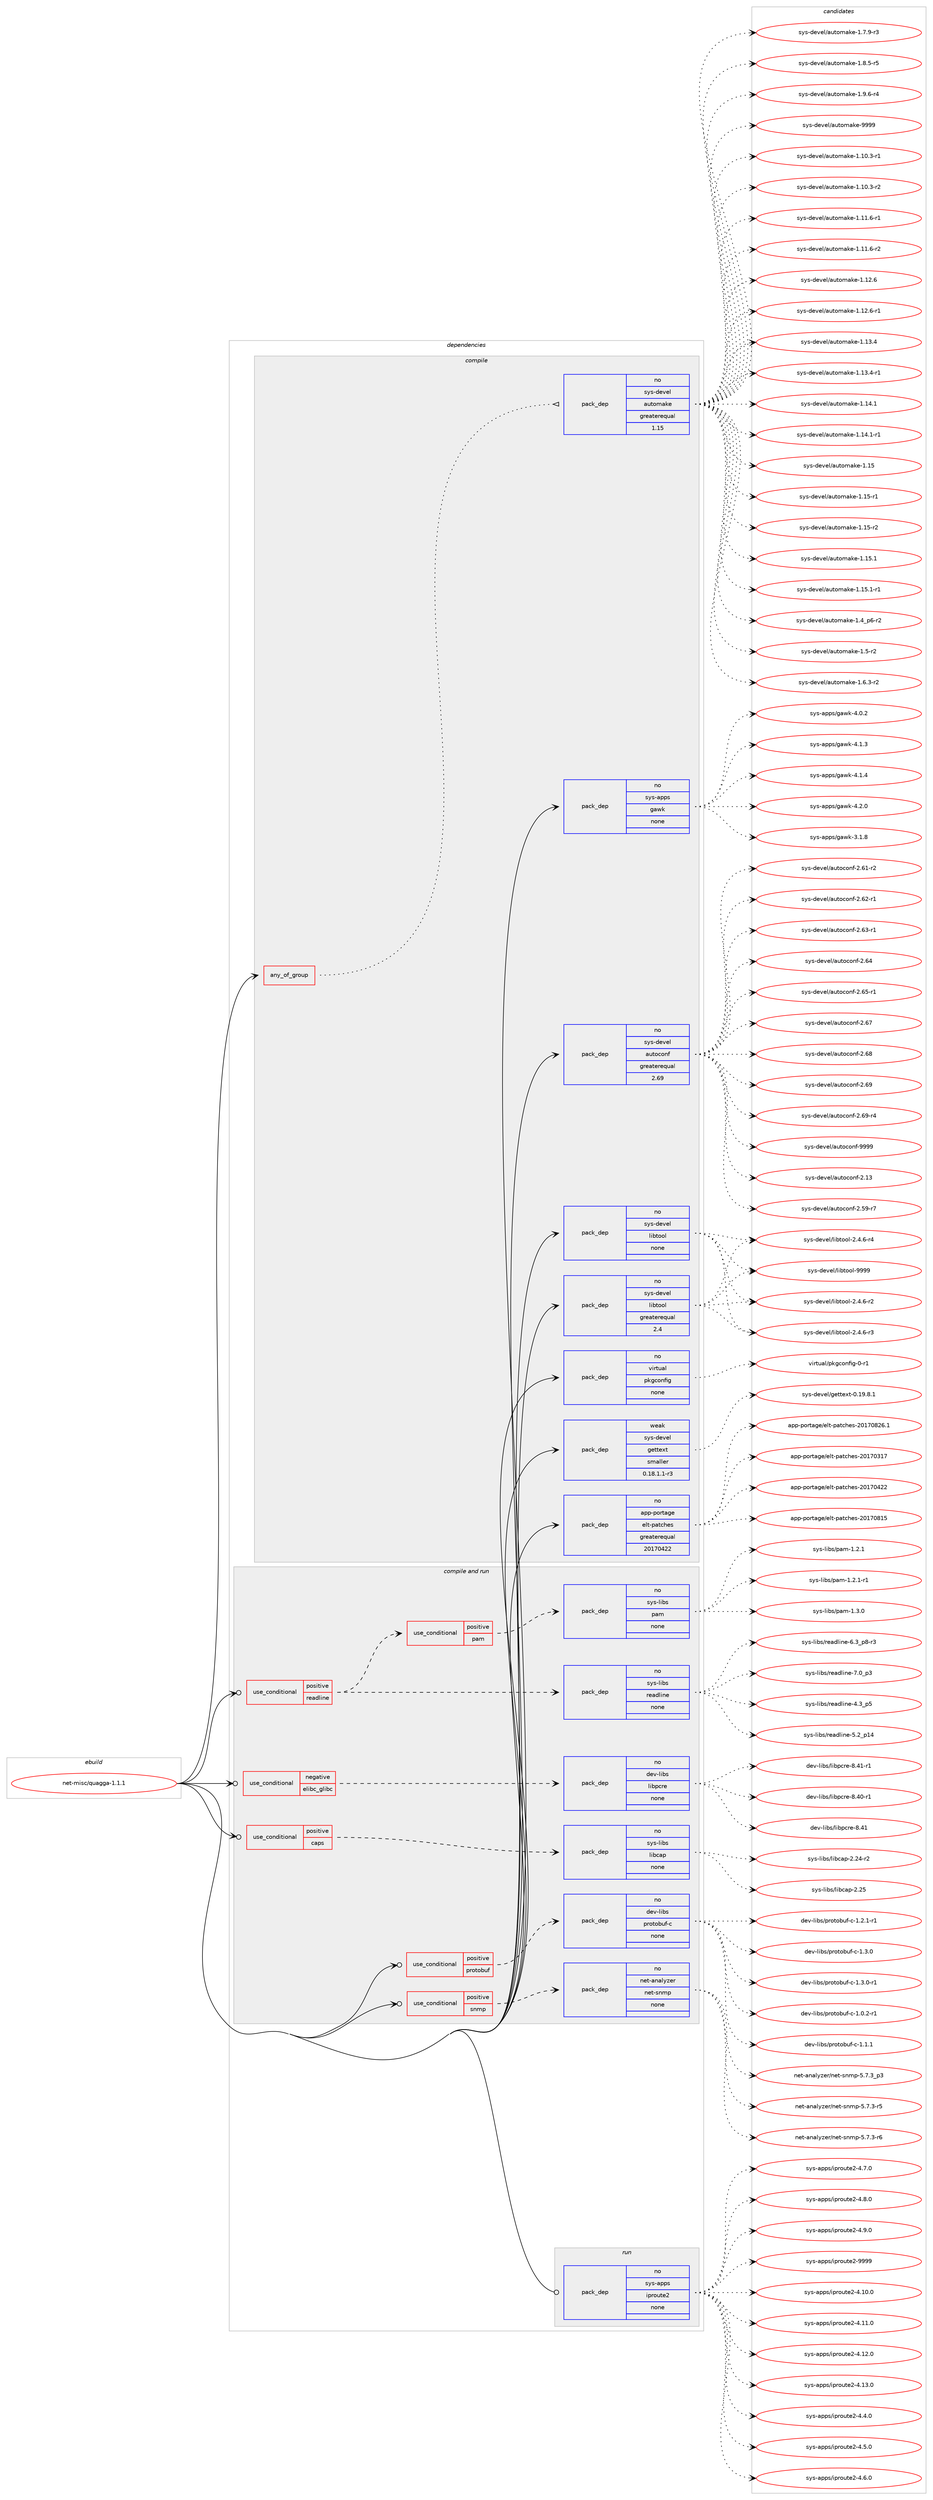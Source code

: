 digraph prolog {

# *************
# Graph options
# *************

newrank=true;
concentrate=true;
compound=true;
graph [rankdir=LR,fontname=Helvetica,fontsize=10,ranksep=1.5];#, ranksep=2.5, nodesep=0.2];
edge  [arrowhead=vee];
node  [fontname=Helvetica,fontsize=10];

# **********
# The ebuild
# **********

subgraph cluster_leftcol {
color=gray;
rank=same;
label=<<i>ebuild</i>>;
id [label="net-misc/quagga-1.1.1", color=red, width=4, href="../net-misc/quagga-1.1.1.svg"];
}

# ****************
# The dependencies
# ****************

subgraph cluster_midcol {
color=gray;
label=<<i>dependencies</i>>;
subgraph cluster_compile {
fillcolor="#eeeeee";
style=filled;
label=<<i>compile</i>>;
subgraph any7119 {
dependency429509 [label=<<TABLE BORDER="0" CELLBORDER="1" CELLSPACING="0" CELLPADDING="4"><TR><TD CELLPADDING="10">any_of_group</TD></TR></TABLE>>, shape=none, color=red];subgraph pack315873 {
dependency429510 [label=<<TABLE BORDER="0" CELLBORDER="1" CELLSPACING="0" CELLPADDING="4" WIDTH="220"><TR><TD ROWSPAN="6" CELLPADDING="30">pack_dep</TD></TR><TR><TD WIDTH="110">no</TD></TR><TR><TD>sys-devel</TD></TR><TR><TD>automake</TD></TR><TR><TD>greaterequal</TD></TR><TR><TD>1.15</TD></TR></TABLE>>, shape=none, color=blue];
}
dependency429509:e -> dependency429510:w [weight=20,style="dotted",arrowhead="oinv"];
}
id:e -> dependency429509:w [weight=20,style="solid",arrowhead="vee"];
subgraph pack315874 {
dependency429511 [label=<<TABLE BORDER="0" CELLBORDER="1" CELLSPACING="0" CELLPADDING="4" WIDTH="220"><TR><TD ROWSPAN="6" CELLPADDING="30">pack_dep</TD></TR><TR><TD WIDTH="110">no</TD></TR><TR><TD>app-portage</TD></TR><TR><TD>elt-patches</TD></TR><TR><TD>greaterequal</TD></TR><TR><TD>20170422</TD></TR></TABLE>>, shape=none, color=blue];
}
id:e -> dependency429511:w [weight=20,style="solid",arrowhead="vee"];
subgraph pack315875 {
dependency429512 [label=<<TABLE BORDER="0" CELLBORDER="1" CELLSPACING="0" CELLPADDING="4" WIDTH="220"><TR><TD ROWSPAN="6" CELLPADDING="30">pack_dep</TD></TR><TR><TD WIDTH="110">no</TD></TR><TR><TD>sys-apps</TD></TR><TR><TD>gawk</TD></TR><TR><TD>none</TD></TR><TR><TD></TD></TR></TABLE>>, shape=none, color=blue];
}
id:e -> dependency429512:w [weight=20,style="solid",arrowhead="vee"];
subgraph pack315876 {
dependency429513 [label=<<TABLE BORDER="0" CELLBORDER="1" CELLSPACING="0" CELLPADDING="4" WIDTH="220"><TR><TD ROWSPAN="6" CELLPADDING="30">pack_dep</TD></TR><TR><TD WIDTH="110">no</TD></TR><TR><TD>sys-devel</TD></TR><TR><TD>autoconf</TD></TR><TR><TD>greaterequal</TD></TR><TR><TD>2.69</TD></TR></TABLE>>, shape=none, color=blue];
}
id:e -> dependency429513:w [weight=20,style="solid",arrowhead="vee"];
subgraph pack315877 {
dependency429514 [label=<<TABLE BORDER="0" CELLBORDER="1" CELLSPACING="0" CELLPADDING="4" WIDTH="220"><TR><TD ROWSPAN="6" CELLPADDING="30">pack_dep</TD></TR><TR><TD WIDTH="110">no</TD></TR><TR><TD>sys-devel</TD></TR><TR><TD>libtool</TD></TR><TR><TD>greaterequal</TD></TR><TR><TD>2.4</TD></TR></TABLE>>, shape=none, color=blue];
}
id:e -> dependency429514:w [weight=20,style="solid",arrowhead="vee"];
subgraph pack315878 {
dependency429515 [label=<<TABLE BORDER="0" CELLBORDER="1" CELLSPACING="0" CELLPADDING="4" WIDTH="220"><TR><TD ROWSPAN="6" CELLPADDING="30">pack_dep</TD></TR><TR><TD WIDTH="110">no</TD></TR><TR><TD>sys-devel</TD></TR><TR><TD>libtool</TD></TR><TR><TD>none</TD></TR><TR><TD></TD></TR></TABLE>>, shape=none, color=blue];
}
id:e -> dependency429515:w [weight=20,style="solid",arrowhead="vee"];
subgraph pack315879 {
dependency429516 [label=<<TABLE BORDER="0" CELLBORDER="1" CELLSPACING="0" CELLPADDING="4" WIDTH="220"><TR><TD ROWSPAN="6" CELLPADDING="30">pack_dep</TD></TR><TR><TD WIDTH="110">no</TD></TR><TR><TD>virtual</TD></TR><TR><TD>pkgconfig</TD></TR><TR><TD>none</TD></TR><TR><TD></TD></TR></TABLE>>, shape=none, color=blue];
}
id:e -> dependency429516:w [weight=20,style="solid",arrowhead="vee"];
subgraph pack315880 {
dependency429517 [label=<<TABLE BORDER="0" CELLBORDER="1" CELLSPACING="0" CELLPADDING="4" WIDTH="220"><TR><TD ROWSPAN="6" CELLPADDING="30">pack_dep</TD></TR><TR><TD WIDTH="110">weak</TD></TR><TR><TD>sys-devel</TD></TR><TR><TD>gettext</TD></TR><TR><TD>smaller</TD></TR><TR><TD>0.18.1.1-r3</TD></TR></TABLE>>, shape=none, color=blue];
}
id:e -> dependency429517:w [weight=20,style="solid",arrowhead="vee"];
}
subgraph cluster_compileandrun {
fillcolor="#eeeeee";
style=filled;
label=<<i>compile and run</i>>;
subgraph cond106289 {
dependency429518 [label=<<TABLE BORDER="0" CELLBORDER="1" CELLSPACING="0" CELLPADDING="4"><TR><TD ROWSPAN="3" CELLPADDING="10">use_conditional</TD></TR><TR><TD>negative</TD></TR><TR><TD>elibc_glibc</TD></TR></TABLE>>, shape=none, color=red];
subgraph pack315881 {
dependency429519 [label=<<TABLE BORDER="0" CELLBORDER="1" CELLSPACING="0" CELLPADDING="4" WIDTH="220"><TR><TD ROWSPAN="6" CELLPADDING="30">pack_dep</TD></TR><TR><TD WIDTH="110">no</TD></TR><TR><TD>dev-libs</TD></TR><TR><TD>libpcre</TD></TR><TR><TD>none</TD></TR><TR><TD></TD></TR></TABLE>>, shape=none, color=blue];
}
dependency429518:e -> dependency429519:w [weight=20,style="dashed",arrowhead="vee"];
}
id:e -> dependency429518:w [weight=20,style="solid",arrowhead="odotvee"];
subgraph cond106290 {
dependency429520 [label=<<TABLE BORDER="0" CELLBORDER="1" CELLSPACING="0" CELLPADDING="4"><TR><TD ROWSPAN="3" CELLPADDING="10">use_conditional</TD></TR><TR><TD>positive</TD></TR><TR><TD>caps</TD></TR></TABLE>>, shape=none, color=red];
subgraph pack315882 {
dependency429521 [label=<<TABLE BORDER="0" CELLBORDER="1" CELLSPACING="0" CELLPADDING="4" WIDTH="220"><TR><TD ROWSPAN="6" CELLPADDING="30">pack_dep</TD></TR><TR><TD WIDTH="110">no</TD></TR><TR><TD>sys-libs</TD></TR><TR><TD>libcap</TD></TR><TR><TD>none</TD></TR><TR><TD></TD></TR></TABLE>>, shape=none, color=blue];
}
dependency429520:e -> dependency429521:w [weight=20,style="dashed",arrowhead="vee"];
}
id:e -> dependency429520:w [weight=20,style="solid",arrowhead="odotvee"];
subgraph cond106291 {
dependency429522 [label=<<TABLE BORDER="0" CELLBORDER="1" CELLSPACING="0" CELLPADDING="4"><TR><TD ROWSPAN="3" CELLPADDING="10">use_conditional</TD></TR><TR><TD>positive</TD></TR><TR><TD>protobuf</TD></TR></TABLE>>, shape=none, color=red];
subgraph pack315883 {
dependency429523 [label=<<TABLE BORDER="0" CELLBORDER="1" CELLSPACING="0" CELLPADDING="4" WIDTH="220"><TR><TD ROWSPAN="6" CELLPADDING="30">pack_dep</TD></TR><TR><TD WIDTH="110">no</TD></TR><TR><TD>dev-libs</TD></TR><TR><TD>protobuf-c</TD></TR><TR><TD>none</TD></TR><TR><TD></TD></TR></TABLE>>, shape=none, color=blue];
}
dependency429522:e -> dependency429523:w [weight=20,style="dashed",arrowhead="vee"];
}
id:e -> dependency429522:w [weight=20,style="solid",arrowhead="odotvee"];
subgraph cond106292 {
dependency429524 [label=<<TABLE BORDER="0" CELLBORDER="1" CELLSPACING="0" CELLPADDING="4"><TR><TD ROWSPAN="3" CELLPADDING="10">use_conditional</TD></TR><TR><TD>positive</TD></TR><TR><TD>readline</TD></TR></TABLE>>, shape=none, color=red];
subgraph pack315884 {
dependency429525 [label=<<TABLE BORDER="0" CELLBORDER="1" CELLSPACING="0" CELLPADDING="4" WIDTH="220"><TR><TD ROWSPAN="6" CELLPADDING="30">pack_dep</TD></TR><TR><TD WIDTH="110">no</TD></TR><TR><TD>sys-libs</TD></TR><TR><TD>readline</TD></TR><TR><TD>none</TD></TR><TR><TD></TD></TR></TABLE>>, shape=none, color=blue];
}
dependency429524:e -> dependency429525:w [weight=20,style="dashed",arrowhead="vee"];
subgraph cond106293 {
dependency429526 [label=<<TABLE BORDER="0" CELLBORDER="1" CELLSPACING="0" CELLPADDING="4"><TR><TD ROWSPAN="3" CELLPADDING="10">use_conditional</TD></TR><TR><TD>positive</TD></TR><TR><TD>pam</TD></TR></TABLE>>, shape=none, color=red];
subgraph pack315885 {
dependency429527 [label=<<TABLE BORDER="0" CELLBORDER="1" CELLSPACING="0" CELLPADDING="4" WIDTH="220"><TR><TD ROWSPAN="6" CELLPADDING="30">pack_dep</TD></TR><TR><TD WIDTH="110">no</TD></TR><TR><TD>sys-libs</TD></TR><TR><TD>pam</TD></TR><TR><TD>none</TD></TR><TR><TD></TD></TR></TABLE>>, shape=none, color=blue];
}
dependency429526:e -> dependency429527:w [weight=20,style="dashed",arrowhead="vee"];
}
dependency429524:e -> dependency429526:w [weight=20,style="dashed",arrowhead="vee"];
}
id:e -> dependency429524:w [weight=20,style="solid",arrowhead="odotvee"];
subgraph cond106294 {
dependency429528 [label=<<TABLE BORDER="0" CELLBORDER="1" CELLSPACING="0" CELLPADDING="4"><TR><TD ROWSPAN="3" CELLPADDING="10">use_conditional</TD></TR><TR><TD>positive</TD></TR><TR><TD>snmp</TD></TR></TABLE>>, shape=none, color=red];
subgraph pack315886 {
dependency429529 [label=<<TABLE BORDER="0" CELLBORDER="1" CELLSPACING="0" CELLPADDING="4" WIDTH="220"><TR><TD ROWSPAN="6" CELLPADDING="30">pack_dep</TD></TR><TR><TD WIDTH="110">no</TD></TR><TR><TD>net-analyzer</TD></TR><TR><TD>net-snmp</TD></TR><TR><TD>none</TD></TR><TR><TD></TD></TR></TABLE>>, shape=none, color=blue];
}
dependency429528:e -> dependency429529:w [weight=20,style="dashed",arrowhead="vee"];
}
id:e -> dependency429528:w [weight=20,style="solid",arrowhead="odotvee"];
}
subgraph cluster_run {
fillcolor="#eeeeee";
style=filled;
label=<<i>run</i>>;
subgraph pack315887 {
dependency429530 [label=<<TABLE BORDER="0" CELLBORDER="1" CELLSPACING="0" CELLPADDING="4" WIDTH="220"><TR><TD ROWSPAN="6" CELLPADDING="30">pack_dep</TD></TR><TR><TD WIDTH="110">no</TD></TR><TR><TD>sys-apps</TD></TR><TR><TD>iproute2</TD></TR><TR><TD>none</TD></TR><TR><TD></TD></TR></TABLE>>, shape=none, color=blue];
}
id:e -> dependency429530:w [weight=20,style="solid",arrowhead="odot"];
}
}

# **************
# The candidates
# **************

subgraph cluster_choices {
rank=same;
color=gray;
label=<<i>candidates</i>>;

subgraph choice315873 {
color=black;
nodesep=1;
choice11512111545100101118101108479711711611110997107101454946494846514511449 [label="sys-devel/automake-1.10.3-r1", color=red, width=4,href="../sys-devel/automake-1.10.3-r1.svg"];
choice11512111545100101118101108479711711611110997107101454946494846514511450 [label="sys-devel/automake-1.10.3-r2", color=red, width=4,href="../sys-devel/automake-1.10.3-r2.svg"];
choice11512111545100101118101108479711711611110997107101454946494946544511449 [label="sys-devel/automake-1.11.6-r1", color=red, width=4,href="../sys-devel/automake-1.11.6-r1.svg"];
choice11512111545100101118101108479711711611110997107101454946494946544511450 [label="sys-devel/automake-1.11.6-r2", color=red, width=4,href="../sys-devel/automake-1.11.6-r2.svg"];
choice1151211154510010111810110847971171161111099710710145494649504654 [label="sys-devel/automake-1.12.6", color=red, width=4,href="../sys-devel/automake-1.12.6.svg"];
choice11512111545100101118101108479711711611110997107101454946495046544511449 [label="sys-devel/automake-1.12.6-r1", color=red, width=4,href="../sys-devel/automake-1.12.6-r1.svg"];
choice1151211154510010111810110847971171161111099710710145494649514652 [label="sys-devel/automake-1.13.4", color=red, width=4,href="../sys-devel/automake-1.13.4.svg"];
choice11512111545100101118101108479711711611110997107101454946495146524511449 [label="sys-devel/automake-1.13.4-r1", color=red, width=4,href="../sys-devel/automake-1.13.4-r1.svg"];
choice1151211154510010111810110847971171161111099710710145494649524649 [label="sys-devel/automake-1.14.1", color=red, width=4,href="../sys-devel/automake-1.14.1.svg"];
choice11512111545100101118101108479711711611110997107101454946495246494511449 [label="sys-devel/automake-1.14.1-r1", color=red, width=4,href="../sys-devel/automake-1.14.1-r1.svg"];
choice115121115451001011181011084797117116111109971071014549464953 [label="sys-devel/automake-1.15", color=red, width=4,href="../sys-devel/automake-1.15.svg"];
choice1151211154510010111810110847971171161111099710710145494649534511449 [label="sys-devel/automake-1.15-r1", color=red, width=4,href="../sys-devel/automake-1.15-r1.svg"];
choice1151211154510010111810110847971171161111099710710145494649534511450 [label="sys-devel/automake-1.15-r2", color=red, width=4,href="../sys-devel/automake-1.15-r2.svg"];
choice1151211154510010111810110847971171161111099710710145494649534649 [label="sys-devel/automake-1.15.1", color=red, width=4,href="../sys-devel/automake-1.15.1.svg"];
choice11512111545100101118101108479711711611110997107101454946495346494511449 [label="sys-devel/automake-1.15.1-r1", color=red, width=4,href="../sys-devel/automake-1.15.1-r1.svg"];
choice115121115451001011181011084797117116111109971071014549465295112544511450 [label="sys-devel/automake-1.4_p6-r2", color=red, width=4,href="../sys-devel/automake-1.4_p6-r2.svg"];
choice11512111545100101118101108479711711611110997107101454946534511450 [label="sys-devel/automake-1.5-r2", color=red, width=4,href="../sys-devel/automake-1.5-r2.svg"];
choice115121115451001011181011084797117116111109971071014549465446514511450 [label="sys-devel/automake-1.6.3-r2", color=red, width=4,href="../sys-devel/automake-1.6.3-r2.svg"];
choice115121115451001011181011084797117116111109971071014549465546574511451 [label="sys-devel/automake-1.7.9-r3", color=red, width=4,href="../sys-devel/automake-1.7.9-r3.svg"];
choice115121115451001011181011084797117116111109971071014549465646534511453 [label="sys-devel/automake-1.8.5-r5", color=red, width=4,href="../sys-devel/automake-1.8.5-r5.svg"];
choice115121115451001011181011084797117116111109971071014549465746544511452 [label="sys-devel/automake-1.9.6-r4", color=red, width=4,href="../sys-devel/automake-1.9.6-r4.svg"];
choice115121115451001011181011084797117116111109971071014557575757 [label="sys-devel/automake-9999", color=red, width=4,href="../sys-devel/automake-9999.svg"];
dependency429510:e -> choice11512111545100101118101108479711711611110997107101454946494846514511449:w [style=dotted,weight="100"];
dependency429510:e -> choice11512111545100101118101108479711711611110997107101454946494846514511450:w [style=dotted,weight="100"];
dependency429510:e -> choice11512111545100101118101108479711711611110997107101454946494946544511449:w [style=dotted,weight="100"];
dependency429510:e -> choice11512111545100101118101108479711711611110997107101454946494946544511450:w [style=dotted,weight="100"];
dependency429510:e -> choice1151211154510010111810110847971171161111099710710145494649504654:w [style=dotted,weight="100"];
dependency429510:e -> choice11512111545100101118101108479711711611110997107101454946495046544511449:w [style=dotted,weight="100"];
dependency429510:e -> choice1151211154510010111810110847971171161111099710710145494649514652:w [style=dotted,weight="100"];
dependency429510:e -> choice11512111545100101118101108479711711611110997107101454946495146524511449:w [style=dotted,weight="100"];
dependency429510:e -> choice1151211154510010111810110847971171161111099710710145494649524649:w [style=dotted,weight="100"];
dependency429510:e -> choice11512111545100101118101108479711711611110997107101454946495246494511449:w [style=dotted,weight="100"];
dependency429510:e -> choice115121115451001011181011084797117116111109971071014549464953:w [style=dotted,weight="100"];
dependency429510:e -> choice1151211154510010111810110847971171161111099710710145494649534511449:w [style=dotted,weight="100"];
dependency429510:e -> choice1151211154510010111810110847971171161111099710710145494649534511450:w [style=dotted,weight="100"];
dependency429510:e -> choice1151211154510010111810110847971171161111099710710145494649534649:w [style=dotted,weight="100"];
dependency429510:e -> choice11512111545100101118101108479711711611110997107101454946495346494511449:w [style=dotted,weight="100"];
dependency429510:e -> choice115121115451001011181011084797117116111109971071014549465295112544511450:w [style=dotted,weight="100"];
dependency429510:e -> choice11512111545100101118101108479711711611110997107101454946534511450:w [style=dotted,weight="100"];
dependency429510:e -> choice115121115451001011181011084797117116111109971071014549465446514511450:w [style=dotted,weight="100"];
dependency429510:e -> choice115121115451001011181011084797117116111109971071014549465546574511451:w [style=dotted,weight="100"];
dependency429510:e -> choice115121115451001011181011084797117116111109971071014549465646534511453:w [style=dotted,weight="100"];
dependency429510:e -> choice115121115451001011181011084797117116111109971071014549465746544511452:w [style=dotted,weight="100"];
dependency429510:e -> choice115121115451001011181011084797117116111109971071014557575757:w [style=dotted,weight="100"];
}
subgraph choice315874 {
color=black;
nodesep=1;
choice97112112451121111141169710310147101108116451129711699104101115455048495548514955 [label="app-portage/elt-patches-20170317", color=red, width=4,href="../app-portage/elt-patches-20170317.svg"];
choice97112112451121111141169710310147101108116451129711699104101115455048495548525050 [label="app-portage/elt-patches-20170422", color=red, width=4,href="../app-portage/elt-patches-20170422.svg"];
choice97112112451121111141169710310147101108116451129711699104101115455048495548564953 [label="app-portage/elt-patches-20170815", color=red, width=4,href="../app-portage/elt-patches-20170815.svg"];
choice971121124511211111411697103101471011081164511297116991041011154550484955485650544649 [label="app-portage/elt-patches-20170826.1", color=red, width=4,href="../app-portage/elt-patches-20170826.1.svg"];
dependency429511:e -> choice97112112451121111141169710310147101108116451129711699104101115455048495548514955:w [style=dotted,weight="100"];
dependency429511:e -> choice97112112451121111141169710310147101108116451129711699104101115455048495548525050:w [style=dotted,weight="100"];
dependency429511:e -> choice97112112451121111141169710310147101108116451129711699104101115455048495548564953:w [style=dotted,weight="100"];
dependency429511:e -> choice971121124511211111411697103101471011081164511297116991041011154550484955485650544649:w [style=dotted,weight="100"];
}
subgraph choice315875 {
color=black;
nodesep=1;
choice11512111545971121121154710397119107455146494656 [label="sys-apps/gawk-3.1.8", color=red, width=4,href="../sys-apps/gawk-3.1.8.svg"];
choice11512111545971121121154710397119107455246484650 [label="sys-apps/gawk-4.0.2", color=red, width=4,href="../sys-apps/gawk-4.0.2.svg"];
choice11512111545971121121154710397119107455246494651 [label="sys-apps/gawk-4.1.3", color=red, width=4,href="../sys-apps/gawk-4.1.3.svg"];
choice11512111545971121121154710397119107455246494652 [label="sys-apps/gawk-4.1.4", color=red, width=4,href="../sys-apps/gawk-4.1.4.svg"];
choice11512111545971121121154710397119107455246504648 [label="sys-apps/gawk-4.2.0", color=red, width=4,href="../sys-apps/gawk-4.2.0.svg"];
dependency429512:e -> choice11512111545971121121154710397119107455146494656:w [style=dotted,weight="100"];
dependency429512:e -> choice11512111545971121121154710397119107455246484650:w [style=dotted,weight="100"];
dependency429512:e -> choice11512111545971121121154710397119107455246494651:w [style=dotted,weight="100"];
dependency429512:e -> choice11512111545971121121154710397119107455246494652:w [style=dotted,weight="100"];
dependency429512:e -> choice11512111545971121121154710397119107455246504648:w [style=dotted,weight="100"];
}
subgraph choice315876 {
color=black;
nodesep=1;
choice115121115451001011181011084797117116111991111101024550464951 [label="sys-devel/autoconf-2.13", color=red, width=4,href="../sys-devel/autoconf-2.13.svg"];
choice1151211154510010111810110847971171161119911111010245504653574511455 [label="sys-devel/autoconf-2.59-r7", color=red, width=4,href="../sys-devel/autoconf-2.59-r7.svg"];
choice1151211154510010111810110847971171161119911111010245504654494511450 [label="sys-devel/autoconf-2.61-r2", color=red, width=4,href="../sys-devel/autoconf-2.61-r2.svg"];
choice1151211154510010111810110847971171161119911111010245504654504511449 [label="sys-devel/autoconf-2.62-r1", color=red, width=4,href="../sys-devel/autoconf-2.62-r1.svg"];
choice1151211154510010111810110847971171161119911111010245504654514511449 [label="sys-devel/autoconf-2.63-r1", color=red, width=4,href="../sys-devel/autoconf-2.63-r1.svg"];
choice115121115451001011181011084797117116111991111101024550465452 [label="sys-devel/autoconf-2.64", color=red, width=4,href="../sys-devel/autoconf-2.64.svg"];
choice1151211154510010111810110847971171161119911111010245504654534511449 [label="sys-devel/autoconf-2.65-r1", color=red, width=4,href="../sys-devel/autoconf-2.65-r1.svg"];
choice115121115451001011181011084797117116111991111101024550465455 [label="sys-devel/autoconf-2.67", color=red, width=4,href="../sys-devel/autoconf-2.67.svg"];
choice115121115451001011181011084797117116111991111101024550465456 [label="sys-devel/autoconf-2.68", color=red, width=4,href="../sys-devel/autoconf-2.68.svg"];
choice115121115451001011181011084797117116111991111101024550465457 [label="sys-devel/autoconf-2.69", color=red, width=4,href="../sys-devel/autoconf-2.69.svg"];
choice1151211154510010111810110847971171161119911111010245504654574511452 [label="sys-devel/autoconf-2.69-r4", color=red, width=4,href="../sys-devel/autoconf-2.69-r4.svg"];
choice115121115451001011181011084797117116111991111101024557575757 [label="sys-devel/autoconf-9999", color=red, width=4,href="../sys-devel/autoconf-9999.svg"];
dependency429513:e -> choice115121115451001011181011084797117116111991111101024550464951:w [style=dotted,weight="100"];
dependency429513:e -> choice1151211154510010111810110847971171161119911111010245504653574511455:w [style=dotted,weight="100"];
dependency429513:e -> choice1151211154510010111810110847971171161119911111010245504654494511450:w [style=dotted,weight="100"];
dependency429513:e -> choice1151211154510010111810110847971171161119911111010245504654504511449:w [style=dotted,weight="100"];
dependency429513:e -> choice1151211154510010111810110847971171161119911111010245504654514511449:w [style=dotted,weight="100"];
dependency429513:e -> choice115121115451001011181011084797117116111991111101024550465452:w [style=dotted,weight="100"];
dependency429513:e -> choice1151211154510010111810110847971171161119911111010245504654534511449:w [style=dotted,weight="100"];
dependency429513:e -> choice115121115451001011181011084797117116111991111101024550465455:w [style=dotted,weight="100"];
dependency429513:e -> choice115121115451001011181011084797117116111991111101024550465456:w [style=dotted,weight="100"];
dependency429513:e -> choice115121115451001011181011084797117116111991111101024550465457:w [style=dotted,weight="100"];
dependency429513:e -> choice1151211154510010111810110847971171161119911111010245504654574511452:w [style=dotted,weight="100"];
dependency429513:e -> choice115121115451001011181011084797117116111991111101024557575757:w [style=dotted,weight="100"];
}
subgraph choice315877 {
color=black;
nodesep=1;
choice1151211154510010111810110847108105981161111111084550465246544511450 [label="sys-devel/libtool-2.4.6-r2", color=red, width=4,href="../sys-devel/libtool-2.4.6-r2.svg"];
choice1151211154510010111810110847108105981161111111084550465246544511451 [label="sys-devel/libtool-2.4.6-r3", color=red, width=4,href="../sys-devel/libtool-2.4.6-r3.svg"];
choice1151211154510010111810110847108105981161111111084550465246544511452 [label="sys-devel/libtool-2.4.6-r4", color=red, width=4,href="../sys-devel/libtool-2.4.6-r4.svg"];
choice1151211154510010111810110847108105981161111111084557575757 [label="sys-devel/libtool-9999", color=red, width=4,href="../sys-devel/libtool-9999.svg"];
dependency429514:e -> choice1151211154510010111810110847108105981161111111084550465246544511450:w [style=dotted,weight="100"];
dependency429514:e -> choice1151211154510010111810110847108105981161111111084550465246544511451:w [style=dotted,weight="100"];
dependency429514:e -> choice1151211154510010111810110847108105981161111111084550465246544511452:w [style=dotted,weight="100"];
dependency429514:e -> choice1151211154510010111810110847108105981161111111084557575757:w [style=dotted,weight="100"];
}
subgraph choice315878 {
color=black;
nodesep=1;
choice1151211154510010111810110847108105981161111111084550465246544511450 [label="sys-devel/libtool-2.4.6-r2", color=red, width=4,href="../sys-devel/libtool-2.4.6-r2.svg"];
choice1151211154510010111810110847108105981161111111084550465246544511451 [label="sys-devel/libtool-2.4.6-r3", color=red, width=4,href="../sys-devel/libtool-2.4.6-r3.svg"];
choice1151211154510010111810110847108105981161111111084550465246544511452 [label="sys-devel/libtool-2.4.6-r4", color=red, width=4,href="../sys-devel/libtool-2.4.6-r4.svg"];
choice1151211154510010111810110847108105981161111111084557575757 [label="sys-devel/libtool-9999", color=red, width=4,href="../sys-devel/libtool-9999.svg"];
dependency429515:e -> choice1151211154510010111810110847108105981161111111084550465246544511450:w [style=dotted,weight="100"];
dependency429515:e -> choice1151211154510010111810110847108105981161111111084550465246544511451:w [style=dotted,weight="100"];
dependency429515:e -> choice1151211154510010111810110847108105981161111111084550465246544511452:w [style=dotted,weight="100"];
dependency429515:e -> choice1151211154510010111810110847108105981161111111084557575757:w [style=dotted,weight="100"];
}
subgraph choice315879 {
color=black;
nodesep=1;
choice11810511411611797108471121071039911111010210510345484511449 [label="virtual/pkgconfig-0-r1", color=red, width=4,href="../virtual/pkgconfig-0-r1.svg"];
dependency429516:e -> choice11810511411611797108471121071039911111010210510345484511449:w [style=dotted,weight="100"];
}
subgraph choice315880 {
color=black;
nodesep=1;
choice1151211154510010111810110847103101116116101120116454846495746564649 [label="sys-devel/gettext-0.19.8.1", color=red, width=4,href="../sys-devel/gettext-0.19.8.1.svg"];
dependency429517:e -> choice1151211154510010111810110847103101116116101120116454846495746564649:w [style=dotted,weight="100"];
}
subgraph choice315881 {
color=black;
nodesep=1;
choice100101118451081059811547108105981129911410145564652484511449 [label="dev-libs/libpcre-8.40-r1", color=red, width=4,href="../dev-libs/libpcre-8.40-r1.svg"];
choice10010111845108105981154710810598112991141014556465249 [label="dev-libs/libpcre-8.41", color=red, width=4,href="../dev-libs/libpcre-8.41.svg"];
choice100101118451081059811547108105981129911410145564652494511449 [label="dev-libs/libpcre-8.41-r1", color=red, width=4,href="../dev-libs/libpcre-8.41-r1.svg"];
dependency429519:e -> choice100101118451081059811547108105981129911410145564652484511449:w [style=dotted,weight="100"];
dependency429519:e -> choice10010111845108105981154710810598112991141014556465249:w [style=dotted,weight="100"];
dependency429519:e -> choice100101118451081059811547108105981129911410145564652494511449:w [style=dotted,weight="100"];
}
subgraph choice315882 {
color=black;
nodesep=1;
choice11512111545108105981154710810598999711245504650524511450 [label="sys-libs/libcap-2.24-r2", color=red, width=4,href="../sys-libs/libcap-2.24-r2.svg"];
choice1151211154510810598115471081059899971124550465053 [label="sys-libs/libcap-2.25", color=red, width=4,href="../sys-libs/libcap-2.25.svg"];
dependency429521:e -> choice11512111545108105981154710810598999711245504650524511450:w [style=dotted,weight="100"];
dependency429521:e -> choice1151211154510810598115471081059899971124550465053:w [style=dotted,weight="100"];
}
subgraph choice315883 {
color=black;
nodesep=1;
choice1001011184510810598115471121141111161119811710245994549464846504511449 [label="dev-libs/protobuf-c-1.0.2-r1", color=red, width=4,href="../dev-libs/protobuf-c-1.0.2-r1.svg"];
choice100101118451081059811547112114111116111981171024599454946494649 [label="dev-libs/protobuf-c-1.1.1", color=red, width=4,href="../dev-libs/protobuf-c-1.1.1.svg"];
choice1001011184510810598115471121141111161119811710245994549465046494511449 [label="dev-libs/protobuf-c-1.2.1-r1", color=red, width=4,href="../dev-libs/protobuf-c-1.2.1-r1.svg"];
choice100101118451081059811547112114111116111981171024599454946514648 [label="dev-libs/protobuf-c-1.3.0", color=red, width=4,href="../dev-libs/protobuf-c-1.3.0.svg"];
choice1001011184510810598115471121141111161119811710245994549465146484511449 [label="dev-libs/protobuf-c-1.3.0-r1", color=red, width=4,href="../dev-libs/protobuf-c-1.3.0-r1.svg"];
dependency429523:e -> choice1001011184510810598115471121141111161119811710245994549464846504511449:w [style=dotted,weight="100"];
dependency429523:e -> choice100101118451081059811547112114111116111981171024599454946494649:w [style=dotted,weight="100"];
dependency429523:e -> choice1001011184510810598115471121141111161119811710245994549465046494511449:w [style=dotted,weight="100"];
dependency429523:e -> choice100101118451081059811547112114111116111981171024599454946514648:w [style=dotted,weight="100"];
dependency429523:e -> choice1001011184510810598115471121141111161119811710245994549465146484511449:w [style=dotted,weight="100"];
}
subgraph choice315884 {
color=black;
nodesep=1;
choice11512111545108105981154711410197100108105110101455246519511253 [label="sys-libs/readline-4.3_p5", color=red, width=4,href="../sys-libs/readline-4.3_p5.svg"];
choice1151211154510810598115471141019710010810511010145534650951124952 [label="sys-libs/readline-5.2_p14", color=red, width=4,href="../sys-libs/readline-5.2_p14.svg"];
choice115121115451081059811547114101971001081051101014554465195112564511451 [label="sys-libs/readline-6.3_p8-r3", color=red, width=4,href="../sys-libs/readline-6.3_p8-r3.svg"];
choice11512111545108105981154711410197100108105110101455546489511251 [label="sys-libs/readline-7.0_p3", color=red, width=4,href="../sys-libs/readline-7.0_p3.svg"];
dependency429525:e -> choice11512111545108105981154711410197100108105110101455246519511253:w [style=dotted,weight="100"];
dependency429525:e -> choice1151211154510810598115471141019710010810511010145534650951124952:w [style=dotted,weight="100"];
dependency429525:e -> choice115121115451081059811547114101971001081051101014554465195112564511451:w [style=dotted,weight="100"];
dependency429525:e -> choice11512111545108105981154711410197100108105110101455546489511251:w [style=dotted,weight="100"];
}
subgraph choice315885 {
color=black;
nodesep=1;
choice11512111545108105981154711297109454946504649 [label="sys-libs/pam-1.2.1", color=red, width=4,href="../sys-libs/pam-1.2.1.svg"];
choice115121115451081059811547112971094549465046494511449 [label="sys-libs/pam-1.2.1-r1", color=red, width=4,href="../sys-libs/pam-1.2.1-r1.svg"];
choice11512111545108105981154711297109454946514648 [label="sys-libs/pam-1.3.0", color=red, width=4,href="../sys-libs/pam-1.3.0.svg"];
dependency429527:e -> choice11512111545108105981154711297109454946504649:w [style=dotted,weight="100"];
dependency429527:e -> choice115121115451081059811547112971094549465046494511449:w [style=dotted,weight="100"];
dependency429527:e -> choice11512111545108105981154711297109454946514648:w [style=dotted,weight="100"];
}
subgraph choice315886 {
color=black;
nodesep=1;
choice11010111645971109710812112210111447110101116451151101091124553465546514511453 [label="net-analyzer/net-snmp-5.7.3-r5", color=red, width=4,href="../net-analyzer/net-snmp-5.7.3-r5.svg"];
choice11010111645971109710812112210111447110101116451151101091124553465546514511454 [label="net-analyzer/net-snmp-5.7.3-r6", color=red, width=4,href="../net-analyzer/net-snmp-5.7.3-r6.svg"];
choice11010111645971109710812112210111447110101116451151101091124553465546519511251 [label="net-analyzer/net-snmp-5.7.3_p3", color=red, width=4,href="../net-analyzer/net-snmp-5.7.3_p3.svg"];
dependency429529:e -> choice11010111645971109710812112210111447110101116451151101091124553465546514511453:w [style=dotted,weight="100"];
dependency429529:e -> choice11010111645971109710812112210111447110101116451151101091124553465546514511454:w [style=dotted,weight="100"];
dependency429529:e -> choice11010111645971109710812112210111447110101116451151101091124553465546519511251:w [style=dotted,weight="100"];
}
subgraph choice315887 {
color=black;
nodesep=1;
choice1151211154597112112115471051121141111171161015045524649484648 [label="sys-apps/iproute2-4.10.0", color=red, width=4,href="../sys-apps/iproute2-4.10.0.svg"];
choice1151211154597112112115471051121141111171161015045524649494648 [label="sys-apps/iproute2-4.11.0", color=red, width=4,href="../sys-apps/iproute2-4.11.0.svg"];
choice1151211154597112112115471051121141111171161015045524649504648 [label="sys-apps/iproute2-4.12.0", color=red, width=4,href="../sys-apps/iproute2-4.12.0.svg"];
choice1151211154597112112115471051121141111171161015045524649514648 [label="sys-apps/iproute2-4.13.0", color=red, width=4,href="../sys-apps/iproute2-4.13.0.svg"];
choice11512111545971121121154710511211411111711610150455246524648 [label="sys-apps/iproute2-4.4.0", color=red, width=4,href="../sys-apps/iproute2-4.4.0.svg"];
choice11512111545971121121154710511211411111711610150455246534648 [label="sys-apps/iproute2-4.5.0", color=red, width=4,href="../sys-apps/iproute2-4.5.0.svg"];
choice11512111545971121121154710511211411111711610150455246544648 [label="sys-apps/iproute2-4.6.0", color=red, width=4,href="../sys-apps/iproute2-4.6.0.svg"];
choice11512111545971121121154710511211411111711610150455246554648 [label="sys-apps/iproute2-4.7.0", color=red, width=4,href="../sys-apps/iproute2-4.7.0.svg"];
choice11512111545971121121154710511211411111711610150455246564648 [label="sys-apps/iproute2-4.8.0", color=red, width=4,href="../sys-apps/iproute2-4.8.0.svg"];
choice11512111545971121121154710511211411111711610150455246574648 [label="sys-apps/iproute2-4.9.0", color=red, width=4,href="../sys-apps/iproute2-4.9.0.svg"];
choice115121115459711211211547105112114111117116101504557575757 [label="sys-apps/iproute2-9999", color=red, width=4,href="../sys-apps/iproute2-9999.svg"];
dependency429530:e -> choice1151211154597112112115471051121141111171161015045524649484648:w [style=dotted,weight="100"];
dependency429530:e -> choice1151211154597112112115471051121141111171161015045524649494648:w [style=dotted,weight="100"];
dependency429530:e -> choice1151211154597112112115471051121141111171161015045524649504648:w [style=dotted,weight="100"];
dependency429530:e -> choice1151211154597112112115471051121141111171161015045524649514648:w [style=dotted,weight="100"];
dependency429530:e -> choice11512111545971121121154710511211411111711610150455246524648:w [style=dotted,weight="100"];
dependency429530:e -> choice11512111545971121121154710511211411111711610150455246534648:w [style=dotted,weight="100"];
dependency429530:e -> choice11512111545971121121154710511211411111711610150455246544648:w [style=dotted,weight="100"];
dependency429530:e -> choice11512111545971121121154710511211411111711610150455246554648:w [style=dotted,weight="100"];
dependency429530:e -> choice11512111545971121121154710511211411111711610150455246564648:w [style=dotted,weight="100"];
dependency429530:e -> choice11512111545971121121154710511211411111711610150455246574648:w [style=dotted,weight="100"];
dependency429530:e -> choice115121115459711211211547105112114111117116101504557575757:w [style=dotted,weight="100"];
}
}

}
